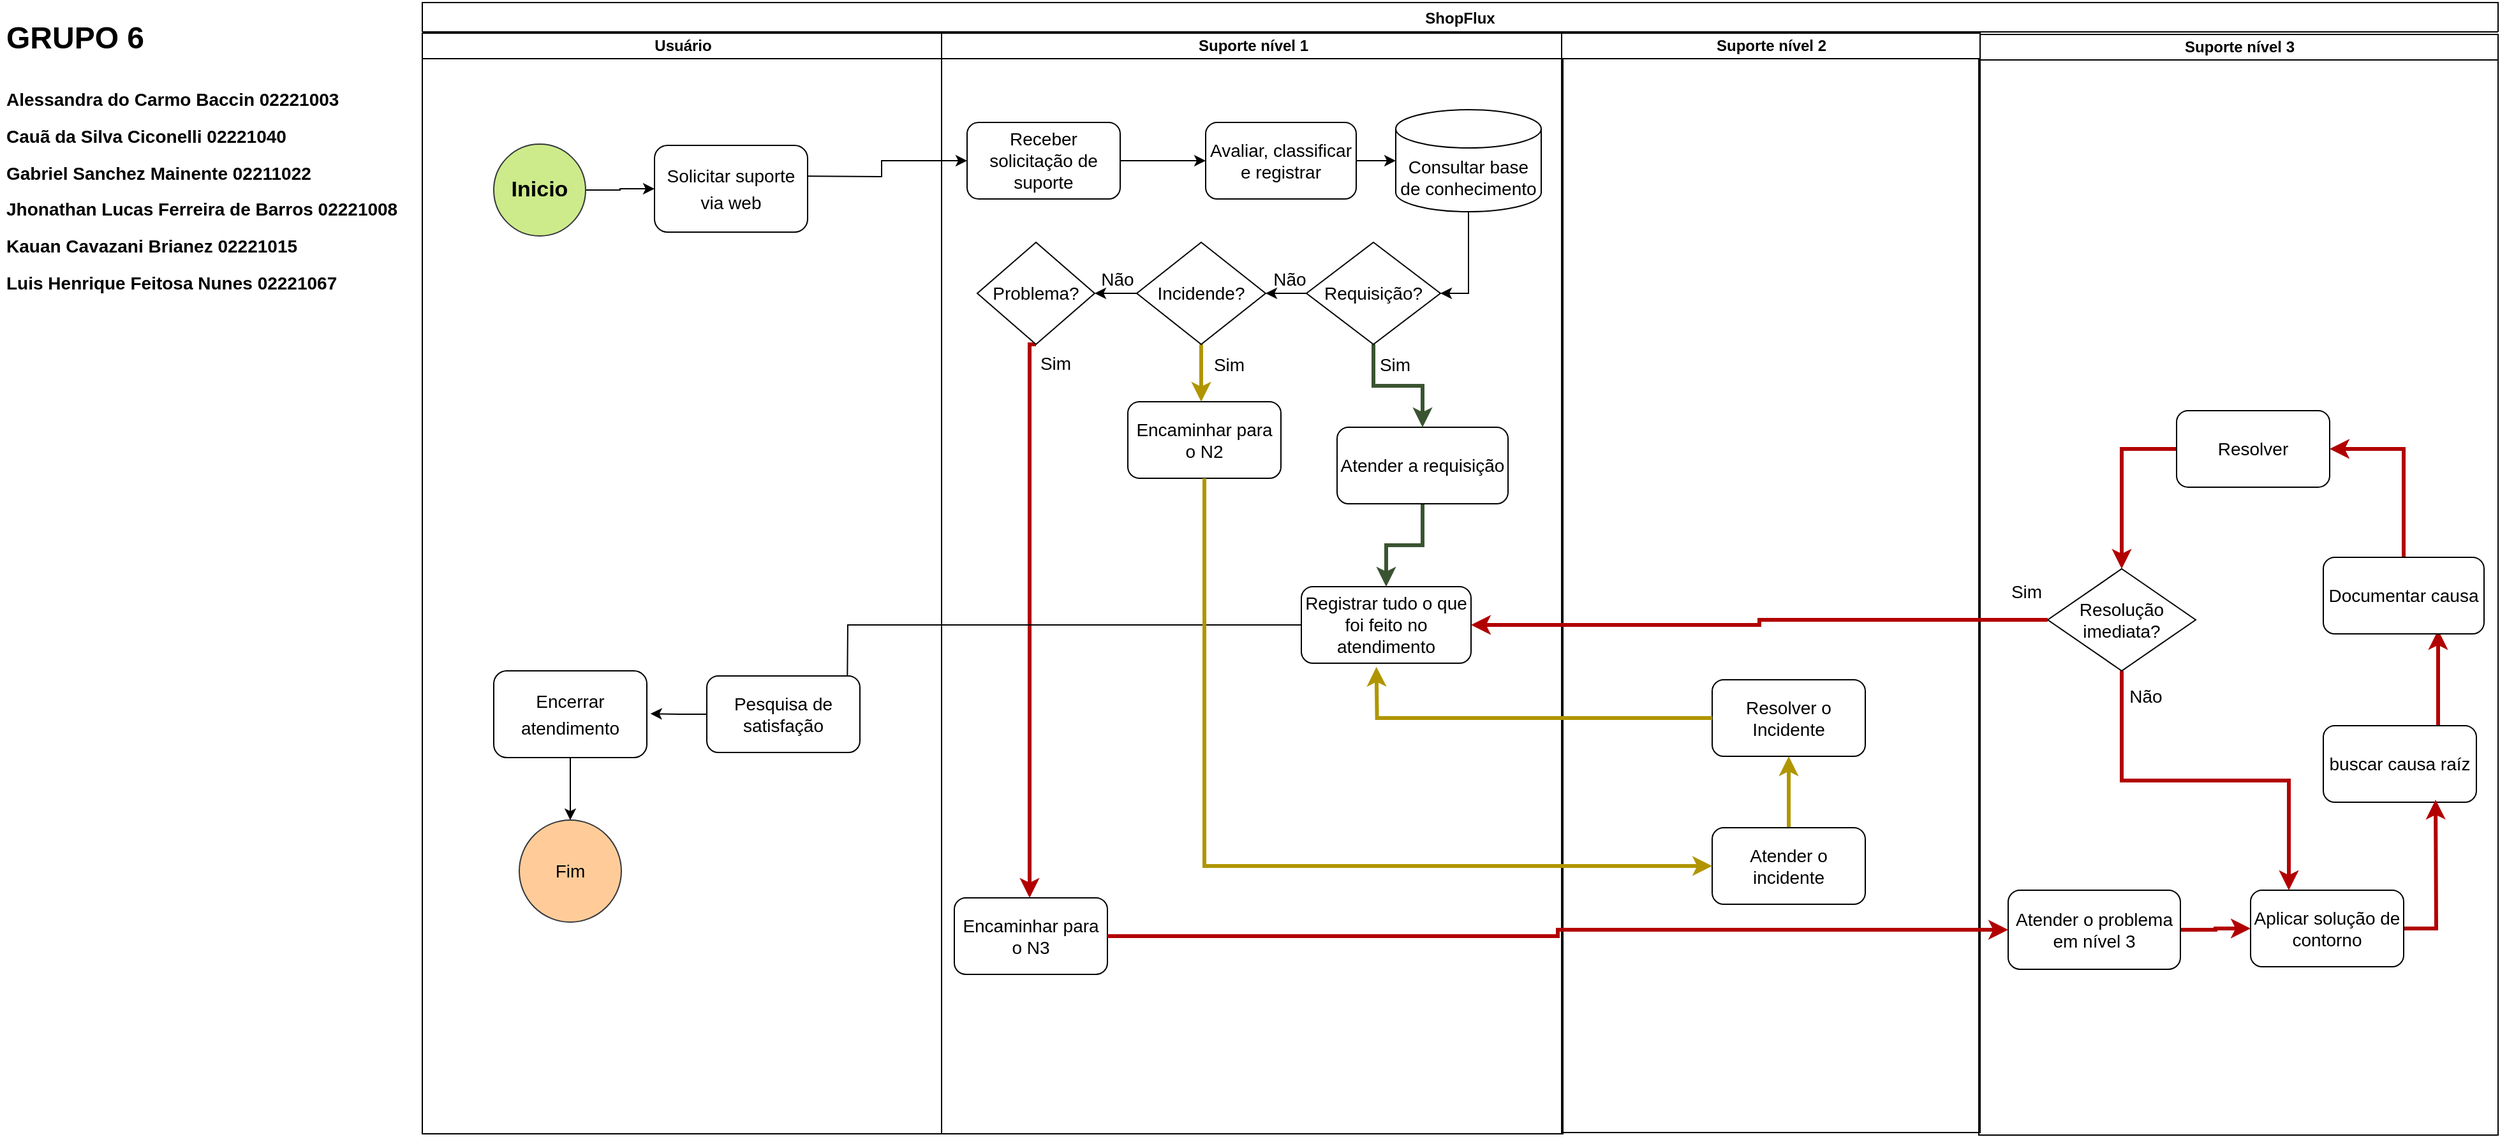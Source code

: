 <mxfile version="18.2.1" type="device"><diagram id="WWvaSuZWJEdxAjVlGyi4" name="Page-1"><mxGraphModel dx="2688" dy="786" grid="0" gridSize="10" guides="1" tooltips="1" connect="1" arrows="1" fold="1" page="0" pageScale="1" pageWidth="827" pageHeight="1169" math="0" shadow="0"><root><mxCell id="0"/><mxCell id="1" parent="0"/><mxCell id="voi7JqR7DXsmOMz42jv1-37" value="Suporte nível 3" style="swimlane;html=1;startSize=20;" parent="1" vertex="1"><mxGeometry x="747" y="126" width="407" height="863" as="geometry"/></mxCell><mxCell id="8xYvqie-RL9jbla_HnUZ-7" style="edgeStyle=orthogonalEdgeStyle;rounded=0;orthogonalLoop=1;jettySize=auto;html=1;exitX=1;exitY=0.5;exitDx=0;exitDy=0;entryX=0;entryY=0.5;entryDx=0;entryDy=0;strokeColor=#B20000;strokeWidth=3;" edge="1" parent="voi7JqR7DXsmOMz42jv1-37" source="voi7JqR7DXsmOMz42jv1-152" target="voi7JqR7DXsmOMz42jv1-162"><mxGeometry relative="1" as="geometry"/></mxCell><mxCell id="voi7JqR7DXsmOMz42jv1-152" value="Atender o problema em nível 3" style="rounded=1;whiteSpace=wrap;html=1;fontSize=14;" parent="voi7JqR7DXsmOMz42jv1-37" vertex="1"><mxGeometry x="23" y="671" width="135" height="62" as="geometry"/></mxCell><mxCell id="8xYvqie-RL9jbla_HnUZ-9" style="edgeStyle=orthogonalEdgeStyle;rounded=0;orthogonalLoop=1;jettySize=auto;html=1;exitX=0.75;exitY=0;exitDx=0;exitDy=0;strokeColor=#B20000;strokeWidth=3;" edge="1" parent="voi7JqR7DXsmOMz42jv1-37" source="voi7JqR7DXsmOMz42jv1-153"><mxGeometry relative="1" as="geometry"><mxPoint x="360" y="467" as="targetPoint"/></mxGeometry></mxCell><mxCell id="voi7JqR7DXsmOMz42jv1-153" value="buscar causa raíz" style="rounded=1;whiteSpace=wrap;html=1;fontSize=14;" parent="voi7JqR7DXsmOMz42jv1-37" vertex="1"><mxGeometry x="270" y="542" width="120" height="60" as="geometry"/></mxCell><mxCell id="8xYvqie-RL9jbla_HnUZ-10" style="edgeStyle=orthogonalEdgeStyle;rounded=0;orthogonalLoop=1;jettySize=auto;html=1;exitX=0.5;exitY=0;exitDx=0;exitDy=0;entryX=1;entryY=0.5;entryDx=0;entryDy=0;strokeColor=#B20000;strokeWidth=3;" edge="1" parent="voi7JqR7DXsmOMz42jv1-37" source="voi7JqR7DXsmOMz42jv1-154" target="voi7JqR7DXsmOMz42jv1-161"><mxGeometry relative="1" as="geometry"/></mxCell><mxCell id="voi7JqR7DXsmOMz42jv1-154" value="Documentar causa" style="rounded=1;whiteSpace=wrap;html=1;fontSize=14;" parent="voi7JqR7DXsmOMz42jv1-37" vertex="1"><mxGeometry x="270" y="410" width="126" height="60" as="geometry"/></mxCell><mxCell id="8xYvqie-RL9jbla_HnUZ-12" style="edgeStyle=orthogonalEdgeStyle;rounded=0;orthogonalLoop=1;jettySize=auto;html=1;exitX=0.5;exitY=1;exitDx=0;exitDy=0;entryX=0.25;entryY=0;entryDx=0;entryDy=0;strokeColor=#B20000;strokeWidth=3;" edge="1" parent="voi7JqR7DXsmOMz42jv1-37" source="voi7JqR7DXsmOMz42jv1-159" target="voi7JqR7DXsmOMz42jv1-162"><mxGeometry relative="1" as="geometry"/></mxCell><mxCell id="voi7JqR7DXsmOMz42jv1-159" value="Resolução imediata?" style="rhombus;whiteSpace=wrap;html=1;fontSize=14;" parent="voi7JqR7DXsmOMz42jv1-37" vertex="1"><mxGeometry x="54" y="419" width="116" height="80" as="geometry"/></mxCell><mxCell id="8xYvqie-RL9jbla_HnUZ-11" style="edgeStyle=orthogonalEdgeStyle;rounded=0;orthogonalLoop=1;jettySize=auto;html=1;exitX=0;exitY=0.5;exitDx=0;exitDy=0;entryX=0.5;entryY=0;entryDx=0;entryDy=0;strokeColor=#B20000;strokeWidth=3;" edge="1" parent="voi7JqR7DXsmOMz42jv1-37" source="voi7JqR7DXsmOMz42jv1-161" target="voi7JqR7DXsmOMz42jv1-159"><mxGeometry relative="1" as="geometry"/></mxCell><mxCell id="voi7JqR7DXsmOMz42jv1-161" value="Resolver" style="rounded=1;whiteSpace=wrap;html=1;fontSize=14;" parent="voi7JqR7DXsmOMz42jv1-37" vertex="1"><mxGeometry x="155" y="295" width="120" height="60" as="geometry"/></mxCell><mxCell id="8xYvqie-RL9jbla_HnUZ-8" style="edgeStyle=orthogonalEdgeStyle;rounded=0;orthogonalLoop=1;jettySize=auto;html=1;exitX=1;exitY=0.5;exitDx=0;exitDy=0;strokeColor=#B20000;strokeWidth=3;" edge="1" parent="voi7JqR7DXsmOMz42jv1-37" source="voi7JqR7DXsmOMz42jv1-162"><mxGeometry relative="1" as="geometry"><mxPoint x="358" y="600" as="targetPoint"/></mxGeometry></mxCell><mxCell id="voi7JqR7DXsmOMz42jv1-162" value="Aplicar solução de contorno" style="rounded=1;whiteSpace=wrap;html=1;fontSize=14;" parent="voi7JqR7DXsmOMz42jv1-37" vertex="1"><mxGeometry x="213" y="671" width="120" height="60" as="geometry"/></mxCell><mxCell id="8xYvqie-RL9jbla_HnUZ-14" value="Sim" style="edgeLabel;html=1;align=center;verticalAlign=middle;resizable=0;points=[];fontSize=14;" vertex="1" connectable="0" parent="voi7JqR7DXsmOMz42jv1-37"><mxGeometry x="-8" y="440.0" as="geometry"><mxPoint x="45" y="-3" as="offset"/></mxGeometry></mxCell><mxCell id="8xYvqie-RL9jbla_HnUZ-15" value="Não" style="text;html=1;strokeColor=none;fillColor=none;align=center;verticalAlign=middle;whiteSpace=wrap;rounded=0;fontSize=14;" vertex="1" parent="voi7JqR7DXsmOMz42jv1-37"><mxGeometry x="101" y="504" width="60" height="30" as="geometry"/></mxCell><mxCell id="voi7JqR7DXsmOMz42jv1-38" value="ShopFlux" style="swimlane;" parent="1" vertex="1"><mxGeometry x="-473" y="101" width="1627" height="23" as="geometry"/></mxCell><mxCell id="voi7JqR7DXsmOMz42jv1-50" value="Usuário" style="swimlane;html=1;startSize=20;" parent="1" vertex="1"><mxGeometry x="-473" y="125" width="407" height="863" as="geometry"/></mxCell><mxCell id="voi7JqR7DXsmOMz42jv1-46" value="Suporte nível 1" style="swimlane;html=1;startSize=20;swimlaneLine=1;" parent="1" vertex="1"><mxGeometry x="-66" y="125" width="487" height="863" as="geometry"/></mxCell><mxCell id="voi7JqR7DXsmOMz42jv1-65" style="edgeStyle=orthogonalEdgeStyle;rounded=0;orthogonalLoop=1;jettySize=auto;html=1;fontSize=14;" parent="voi7JqR7DXsmOMz42jv1-46" source="voi7JqR7DXsmOMz42jv1-62" target="voi7JqR7DXsmOMz42jv1-63" edge="1"><mxGeometry relative="1" as="geometry"/></mxCell><mxCell id="voi7JqR7DXsmOMz42jv1-62" value="Receber solicitação de suporte" style="rounded=1;whiteSpace=wrap;html=1;fontSize=14;" parent="voi7JqR7DXsmOMz42jv1-46" vertex="1"><mxGeometry x="20" y="70" width="120" height="60" as="geometry"/></mxCell><mxCell id="voi7JqR7DXsmOMz42jv1-63" value="Avaliar, classificar e registrar" style="rounded=1;whiteSpace=wrap;html=1;fontSize=14;" parent="voi7JqR7DXsmOMz42jv1-46" vertex="1"><mxGeometry x="207" y="70" width="118" height="60" as="geometry"/></mxCell><mxCell id="voi7JqR7DXsmOMz42jv1-76" style="edgeStyle=orthogonalEdgeStyle;rounded=0;orthogonalLoop=1;jettySize=auto;html=1;exitX=0;exitY=0.5;exitDx=0;exitDy=0;entryX=1;entryY=0.5;entryDx=0;entryDy=0;fontSize=14;" parent="voi7JqR7DXsmOMz42jv1-46" edge="1"><mxGeometry relative="1" as="geometry"><mxPoint x="278" y="318" as="sourcePoint"/></mxGeometry></mxCell><mxCell id="voi7JqR7DXsmOMz42jv1-84" style="edgeStyle=orthogonalEdgeStyle;rounded=0;orthogonalLoop=1;jettySize=auto;html=1;exitX=0.5;exitY=1;exitDx=0;exitDy=0;fontSize=14;strokeWidth=3;fillColor=#e51400;strokeColor=#B20000;" parent="voi7JqR7DXsmOMz42jv1-46" source="voi7JqR7DXsmOMz42jv1-126" target="voi7JqR7DXsmOMz42jv1-82" edge="1"><mxGeometry relative="1" as="geometry"><mxPoint x="66" y="358" as="sourcePoint"/><Array as="points"><mxPoint x="69" y="244"/></Array></mxGeometry></mxCell><mxCell id="voi7JqR7DXsmOMz42jv1-86" value="Sim" style="edgeLabel;html=1;align=center;verticalAlign=middle;resizable=0;points=[];fontSize=14;" parent="voi7JqR7DXsmOMz42jv1-84" vertex="1" connectable="0"><mxGeometry x="0.139" y="1" relative="1" as="geometry"><mxPoint x="19" y="-230" as="offset"/></mxGeometry></mxCell><mxCell id="voi7JqR7DXsmOMz42jv1-79" value="Não" style="text;html=1;strokeColor=none;fillColor=none;align=center;verticalAlign=middle;whiteSpace=wrap;rounded=0;fontSize=14;" parent="voi7JqR7DXsmOMz42jv1-46" vertex="1"><mxGeometry x="243" y="178" width="60" height="30" as="geometry"/></mxCell><mxCell id="voi7JqR7DXsmOMz42jv1-82" value="Encaminhar para o N3" style="rounded=1;whiteSpace=wrap;html=1;fontSize=14;" parent="voi7JqR7DXsmOMz42jv1-46" vertex="1"><mxGeometry x="10" y="678" width="120" height="60" as="geometry"/></mxCell><mxCell id="voi7JqR7DXsmOMz42jv1-100" value="Registrar tudo o que foi feito no atendimento" style="rounded=1;whiteSpace=wrap;html=1;fontSize=14;" parent="voi7JqR7DXsmOMz42jv1-46" vertex="1"><mxGeometry x="282" y="434" width="133" height="60" as="geometry"/></mxCell><mxCell id="8xYvqie-RL9jbla_HnUZ-4" style="edgeStyle=orthogonalEdgeStyle;rounded=0;orthogonalLoop=1;jettySize=auto;html=1;exitX=0.5;exitY=1;exitDx=0;exitDy=0;entryX=0.5;entryY=0;entryDx=0;entryDy=0;strokeColor=#3A5431;strokeWidth=3;" edge="1" parent="voi7JqR7DXsmOMz42jv1-46" source="voi7JqR7DXsmOMz42jv1-110" target="voi7JqR7DXsmOMz42jv1-100"><mxGeometry relative="1" as="geometry"/></mxCell><mxCell id="voi7JqR7DXsmOMz42jv1-110" value="Atender a requisição" style="rounded=1;whiteSpace=wrap;html=1;fontSize=14;" parent="voi7JqR7DXsmOMz42jv1-46" vertex="1"><mxGeometry x="310" y="309" width="134" height="60" as="geometry"/></mxCell><mxCell id="voi7JqR7DXsmOMz42jv1-115" value="Encaminhar para o N2" style="rounded=1;whiteSpace=wrap;html=1;fontSize=14;" parent="voi7JqR7DXsmOMz42jv1-46" vertex="1"><mxGeometry x="146" y="289" width="120" height="60" as="geometry"/></mxCell><mxCell id="voi7JqR7DXsmOMz42jv1-126" value="Problema?" style="rhombus;whiteSpace=wrap;html=1;fontSize=14;" parent="voi7JqR7DXsmOMz42jv1-46" vertex="1"><mxGeometry x="28" y="164" width="92" height="80" as="geometry"/></mxCell><mxCell id="voi7JqR7DXsmOMz42jv1-142" style="edgeStyle=orthogonalEdgeStyle;rounded=0;orthogonalLoop=1;jettySize=auto;html=1;fontSize=14;strokeColor=#B09500;strokeWidth=3;fillColor=#e3c800;" parent="voi7JqR7DXsmOMz42jv1-46" source="voi7JqR7DXsmOMz42jv1-127" target="voi7JqR7DXsmOMz42jv1-115" edge="1"><mxGeometry relative="1" as="geometry"><Array as="points"><mxPoint x="203" y="325"/><mxPoint x="203" y="325"/></Array></mxGeometry></mxCell><mxCell id="voi7JqR7DXsmOMz42jv1-127" value="Incidende?" style="rhombus;whiteSpace=wrap;html=1;fontSize=14;" parent="voi7JqR7DXsmOMz42jv1-46" vertex="1"><mxGeometry x="153" y="164" width="101" height="80" as="geometry"/></mxCell><mxCell id="voi7JqR7DXsmOMz42jv1-131" style="edgeStyle=orthogonalEdgeStyle;rounded=0;orthogonalLoop=1;jettySize=auto;html=1;exitX=0;exitY=0.5;exitDx=0;exitDy=0;fontSize=14;strokeColor=default;strokeWidth=1;" parent="voi7JqR7DXsmOMz42jv1-46" source="voi7JqR7DXsmOMz42jv1-128" target="voi7JqR7DXsmOMz42jv1-127" edge="1"><mxGeometry relative="1" as="geometry"/></mxCell><mxCell id="voi7JqR7DXsmOMz42jv1-141" style="edgeStyle=orthogonalEdgeStyle;rounded=0;orthogonalLoop=1;jettySize=auto;html=1;exitX=0.5;exitY=1;exitDx=0;exitDy=0;entryX=0.5;entryY=0;entryDx=0;entryDy=0;fontSize=14;strokeColor=#3A5431;strokeWidth=3;fillColor=#6d8764;" parent="voi7JqR7DXsmOMz42jv1-46" source="voi7JqR7DXsmOMz42jv1-128" target="voi7JqR7DXsmOMz42jv1-110" edge="1"><mxGeometry relative="1" as="geometry"><mxPoint x="338.5" y="283" as="targetPoint"/></mxGeometry></mxCell><mxCell id="voi7JqR7DXsmOMz42jv1-128" value="Requisição?" style="rhombus;whiteSpace=wrap;html=1;fontSize=14;" parent="voi7JqR7DXsmOMz42jv1-46" vertex="1"><mxGeometry x="286" y="164" width="105" height="80" as="geometry"/></mxCell><mxCell id="voi7JqR7DXsmOMz42jv1-129" style="edgeStyle=orthogonalEdgeStyle;rounded=0;orthogonalLoop=1;jettySize=auto;html=1;exitX=0;exitY=0.5;exitDx=0;exitDy=0;fontSize=14;entryX=1;entryY=0.5;entryDx=0;entryDy=0;" parent="voi7JqR7DXsmOMz42jv1-46" source="voi7JqR7DXsmOMz42jv1-127" target="voi7JqR7DXsmOMz42jv1-126" edge="1"><mxGeometry relative="1" as="geometry"><mxPoint x="200.235" y="79.235" as="targetPoint"/></mxGeometry></mxCell><mxCell id="voi7JqR7DXsmOMz42jv1-130" value="Não" style="text;html=1;strokeColor=none;fillColor=none;align=center;verticalAlign=middle;whiteSpace=wrap;rounded=0;fontSize=14;" parent="voi7JqR7DXsmOMz42jv1-46" vertex="1"><mxGeometry x="108" y="178" width="60" height="30" as="geometry"/></mxCell><mxCell id="8xYvqie-RL9jbla_HnUZ-1" value="Sim" style="edgeLabel;html=1;align=center;verticalAlign=middle;resizable=0;points=[];fontSize=14;" vertex="1" connectable="0" parent="voi7JqR7DXsmOMz42jv1-46"><mxGeometry x="180" y="263.0" as="geometry"><mxPoint x="45" y="-3" as="offset"/></mxGeometry></mxCell><mxCell id="8xYvqie-RL9jbla_HnUZ-2" value="Sim" style="edgeLabel;html=1;align=center;verticalAlign=middle;resizable=0;points=[];fontSize=14;" vertex="1" connectable="0" parent="voi7JqR7DXsmOMz42jv1-46"><mxGeometry x="310" y="263.0" as="geometry"><mxPoint x="45" y="-3" as="offset"/></mxGeometry></mxCell><mxCell id="voi7JqR7DXsmOMz42jv1-66" value="Consultar base de conhecimento" style="shape=cylinder3;whiteSpace=wrap;html=1;boundedLbl=1;backgroundOutline=1;size=15;fontSize=14;" parent="voi7JqR7DXsmOMz42jv1-46" vertex="1"><mxGeometry x="356" y="60" width="114" height="80" as="geometry"/></mxCell><mxCell id="voi7JqR7DXsmOMz42jv1-123" style="edgeStyle=orthogonalEdgeStyle;rounded=0;orthogonalLoop=1;jettySize=auto;html=1;fontSize=14;strokeColor=default;strokeWidth=1;" parent="voi7JqR7DXsmOMz42jv1-46" source="voi7JqR7DXsmOMz42jv1-63" target="voi7JqR7DXsmOMz42jv1-66" edge="1"><mxGeometry relative="1" as="geometry"/></mxCell><mxCell id="voi7JqR7DXsmOMz42jv1-132" style="edgeStyle=orthogonalEdgeStyle;rounded=0;orthogonalLoop=1;jettySize=auto;html=1;exitX=0.5;exitY=1;exitDx=0;exitDy=0;exitPerimeter=0;entryX=1;entryY=0.5;entryDx=0;entryDy=0;fontSize=14;strokeColor=default;strokeWidth=1;" parent="voi7JqR7DXsmOMz42jv1-46" source="voi7JqR7DXsmOMz42jv1-66" target="voi7JqR7DXsmOMz42jv1-128" edge="1"><mxGeometry relative="1" as="geometry"/></mxCell><mxCell id="voi7JqR7DXsmOMz42jv1-36" value="Suporte nível 2" style="swimlane;html=1;startSize=20;gradientColor=none;" parent="1" vertex="1"><mxGeometry x="420" y="125" width="328" height="862" as="geometry"/></mxCell><mxCell id="8xYvqie-RL9jbla_HnUZ-5" style="edgeStyle=orthogonalEdgeStyle;rounded=0;orthogonalLoop=1;jettySize=auto;html=1;exitX=0.5;exitY=0;exitDx=0;exitDy=0;entryX=0.5;entryY=1;entryDx=0;entryDy=0;strokeColor=#B09500;strokeWidth=3;" edge="1" parent="voi7JqR7DXsmOMz42jv1-36" source="voi7JqR7DXsmOMz42jv1-116" target="voi7JqR7DXsmOMz42jv1-117"><mxGeometry relative="1" as="geometry"/></mxCell><mxCell id="voi7JqR7DXsmOMz42jv1-116" value="Atender o incidente" style="rounded=1;whiteSpace=wrap;html=1;fontSize=14;" parent="voi7JqR7DXsmOMz42jv1-36" vertex="1"><mxGeometry x="118" y="623" width="120" height="60" as="geometry"/></mxCell><mxCell id="voi7JqR7DXsmOMz42jv1-117" value="Resolver o Incidente" style="rounded=1;whiteSpace=wrap;html=1;fontSize=14;" parent="voi7JqR7DXsmOMz42jv1-36" vertex="1"><mxGeometry x="118" y="507" width="120" height="60" as="geometry"/></mxCell><mxCell id="voi7JqR7DXsmOMz42jv1-64" style="edgeStyle=orthogonalEdgeStyle;rounded=0;orthogonalLoop=1;jettySize=auto;html=1;fontSize=14;" parent="1" target="voi7JqR7DXsmOMz42jv1-62" edge="1"><mxGeometry relative="1" as="geometry"><mxPoint x="-181.0" y="237" as="sourcePoint"/></mxGeometry></mxCell><mxCell id="voi7JqR7DXsmOMz42jv1-122" style="edgeStyle=orthogonalEdgeStyle;rounded=0;orthogonalLoop=1;jettySize=auto;html=1;entryX=1;entryY=0.5;entryDx=0;entryDy=0;fontSize=14;strokeColor=default;strokeWidth=1;" parent="1" source="voi7JqR7DXsmOMz42jv1-100" edge="1"><mxGeometry relative="1" as="geometry"><mxPoint x="-140" y="649" as="targetPoint"/></mxGeometry></mxCell><mxCell id="voi7JqR7DXsmOMz42jv1-149" style="edgeStyle=orthogonalEdgeStyle;rounded=0;orthogonalLoop=1;jettySize=auto;html=1;exitX=1;exitY=0.5;exitDx=0;exitDy=0;fontSize=14;strokeColor=default;strokeWidth=1;" parent="1" source="voi7JqR7DXsmOMz42jv1-143" target="voi7JqR7DXsmOMz42jv1-144" edge="1"><mxGeometry relative="1" as="geometry"/></mxCell><mxCell id="voi7JqR7DXsmOMz42jv1-143" value="&lt;b&gt;&lt;font style=&quot;font-size: 17px&quot;&gt;Inicio&lt;/font&gt;&lt;/b&gt;" style="ellipse;whiteSpace=wrap;html=1;aspect=fixed;fillColor=#cdeb8b;strokeColor=#36393d;" parent="1" vertex="1"><mxGeometry x="-417" y="212" width="72" height="72" as="geometry"/></mxCell><mxCell id="voi7JqR7DXsmOMz42jv1-144" value="&lt;font style=&quot;font-size: 14px&quot;&gt;Solicitar suporte via web&lt;/font&gt;" style="rounded=1;whiteSpace=wrap;html=1;fontSize=17;" parent="1" vertex="1"><mxGeometry x="-291" y="213" width="120" height="68" as="geometry"/></mxCell><mxCell id="voi7JqR7DXsmOMz42jv1-145" value="Fim" style="ellipse;whiteSpace=wrap;html=1;aspect=fixed;fontSize=14;fillColor=#ffcc99;strokeColor=#36393d;" parent="1" vertex="1"><mxGeometry x="-397" y="742" width="80" height="80" as="geometry"/></mxCell><mxCell id="voi7JqR7DXsmOMz42jv1-151" style="edgeStyle=orthogonalEdgeStyle;rounded=0;orthogonalLoop=1;jettySize=auto;html=1;exitX=0.5;exitY=1;exitDx=0;exitDy=0;fontSize=14;strokeColor=default;strokeWidth=1;" parent="1" source="voi7JqR7DXsmOMz42jv1-146" target="voi7JqR7DXsmOMz42jv1-145" edge="1"><mxGeometry relative="1" as="geometry"/></mxCell><mxCell id="voi7JqR7DXsmOMz42jv1-146" value="&lt;font style=&quot;font-size: 14px&quot;&gt;Encerrar atendimento&lt;/font&gt;" style="rounded=1;whiteSpace=wrap;html=1;fontSize=17;" parent="1" vertex="1"><mxGeometry x="-417" y="625" width="120" height="68" as="geometry"/></mxCell><mxCell id="voi7JqR7DXsmOMz42jv1-150" style="edgeStyle=orthogonalEdgeStyle;rounded=0;orthogonalLoop=1;jettySize=auto;html=1;exitX=0;exitY=0.5;exitDx=0;exitDy=0;fontSize=14;strokeColor=default;strokeWidth=1;" parent="1" source="voi7JqR7DXsmOMz42jv1-147" edge="1"><mxGeometry relative="1" as="geometry"><mxPoint x="-294.143" y="658.571" as="targetPoint"/></mxGeometry></mxCell><mxCell id="voi7JqR7DXsmOMz42jv1-147" value="Pesquisa de satisfação" style="rounded=1;whiteSpace=wrap;html=1;fontSize=14;" parent="1" vertex="1"><mxGeometry x="-250" y="629" width="120" height="60" as="geometry"/></mxCell><mxCell id="voi7JqR7DXsmOMz42jv1-165" style="edgeStyle=orthogonalEdgeStyle;rounded=0;orthogonalLoop=1;jettySize=auto;html=1;fontSize=14;strokeColor=#B20000;strokeWidth=3;fillColor=#e51400;" parent="1" source="voi7JqR7DXsmOMz42jv1-82" target="voi7JqR7DXsmOMz42jv1-152" edge="1"><mxGeometry relative="1" as="geometry"/></mxCell><mxCell id="8xYvqie-RL9jbla_HnUZ-3" style="edgeStyle=orthogonalEdgeStyle;rounded=0;orthogonalLoop=1;jettySize=auto;html=1;exitX=0.5;exitY=1;exitDx=0;exitDy=0;entryX=0;entryY=0.5;entryDx=0;entryDy=0;strokeWidth=3;strokeColor=#B09500;" edge="1" parent="1" source="voi7JqR7DXsmOMz42jv1-115" target="voi7JqR7DXsmOMz42jv1-116"><mxGeometry relative="1" as="geometry"/></mxCell><mxCell id="8xYvqie-RL9jbla_HnUZ-6" style="edgeStyle=orthogonalEdgeStyle;rounded=0;orthogonalLoop=1;jettySize=auto;html=1;exitX=0;exitY=0.5;exitDx=0;exitDy=0;strokeColor=#B09500;strokeWidth=3;" edge="1" parent="1" source="voi7JqR7DXsmOMz42jv1-117"><mxGeometry relative="1" as="geometry"><mxPoint x="274.832" y="621.823" as="targetPoint"/></mxGeometry></mxCell><mxCell id="8xYvqie-RL9jbla_HnUZ-13" style="edgeStyle=orthogonalEdgeStyle;rounded=0;orthogonalLoop=1;jettySize=auto;html=1;exitX=0;exitY=0.5;exitDx=0;exitDy=0;entryX=1;entryY=0.5;entryDx=0;entryDy=0;strokeColor=#B20000;strokeWidth=3;" edge="1" parent="1" source="voi7JqR7DXsmOMz42jv1-159" target="voi7JqR7DXsmOMz42jv1-100"><mxGeometry relative="1" as="geometry"/></mxCell><mxCell id="8xYvqie-RL9jbla_HnUZ-16" value="&lt;h1&gt;&lt;span style=&quot;background-color: initial;&quot;&gt;GRUPO 6&lt;/span&gt;&lt;/h1&gt;&lt;h1&gt;&lt;font style=&quot;font-size: 14px;&quot;&gt;Alessandra do Carmo Baccin 02221003&lt;br&gt;Cauã da Silva Ciconelli 02221040&lt;br&gt;Gabriel Sanchez Mainente 02211022&lt;br&gt;Jhonathan Lucas Ferreira de Barros 02221008&lt;br&gt;Kauan Cavazani Brianez 02221015&lt;br&gt;Luis Henrique Feitosa Nunes 02221067&lt;/font&gt;&lt;br&gt;&lt;/h1&gt;" style="text;html=1;strokeColor=none;fillColor=none;spacing=5;spacingTop=-20;whiteSpace=wrap;overflow=hidden;rounded=0;" vertex="1" parent="1"><mxGeometry x="-804" y="109" width="321" height="276" as="geometry"/></mxCell></root></mxGraphModel></diagram></mxfile>
